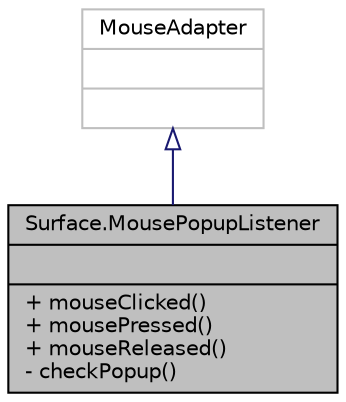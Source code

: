 digraph "Surface.MousePopupListener"
{
 // LATEX_PDF_SIZE
  edge [fontname="Helvetica",fontsize="10",labelfontname="Helvetica",labelfontsize="10"];
  node [fontname="Helvetica",fontsize="10",shape=record];
  Node1 [label="{Surface.MousePopupListener\n||+ mouseClicked()\l+ mousePressed()\l+ mouseReleased()\l- checkPopup()\l}",height=0.2,width=0.4,color="black", fillcolor="grey75", style="filled", fontcolor="black",tooltip=" "];
  Node2 -> Node1 [dir="back",color="midnightblue",fontsize="10",style="solid",arrowtail="onormal",fontname="Helvetica"];
  Node2 [label="{MouseAdapter\n||}",height=0.2,width=0.4,color="grey75", fillcolor="white", style="filled",tooltip=" "];
}
